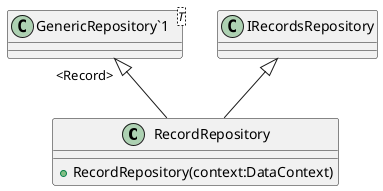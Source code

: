 @startuml
class RecordRepository {
    + RecordRepository(context:DataContext)
}
class "GenericRepository`1"<T> {
}
"GenericRepository`1" "<Record>" <|-- RecordRepository
IRecordsRepository <|-- RecordRepository
@enduml
